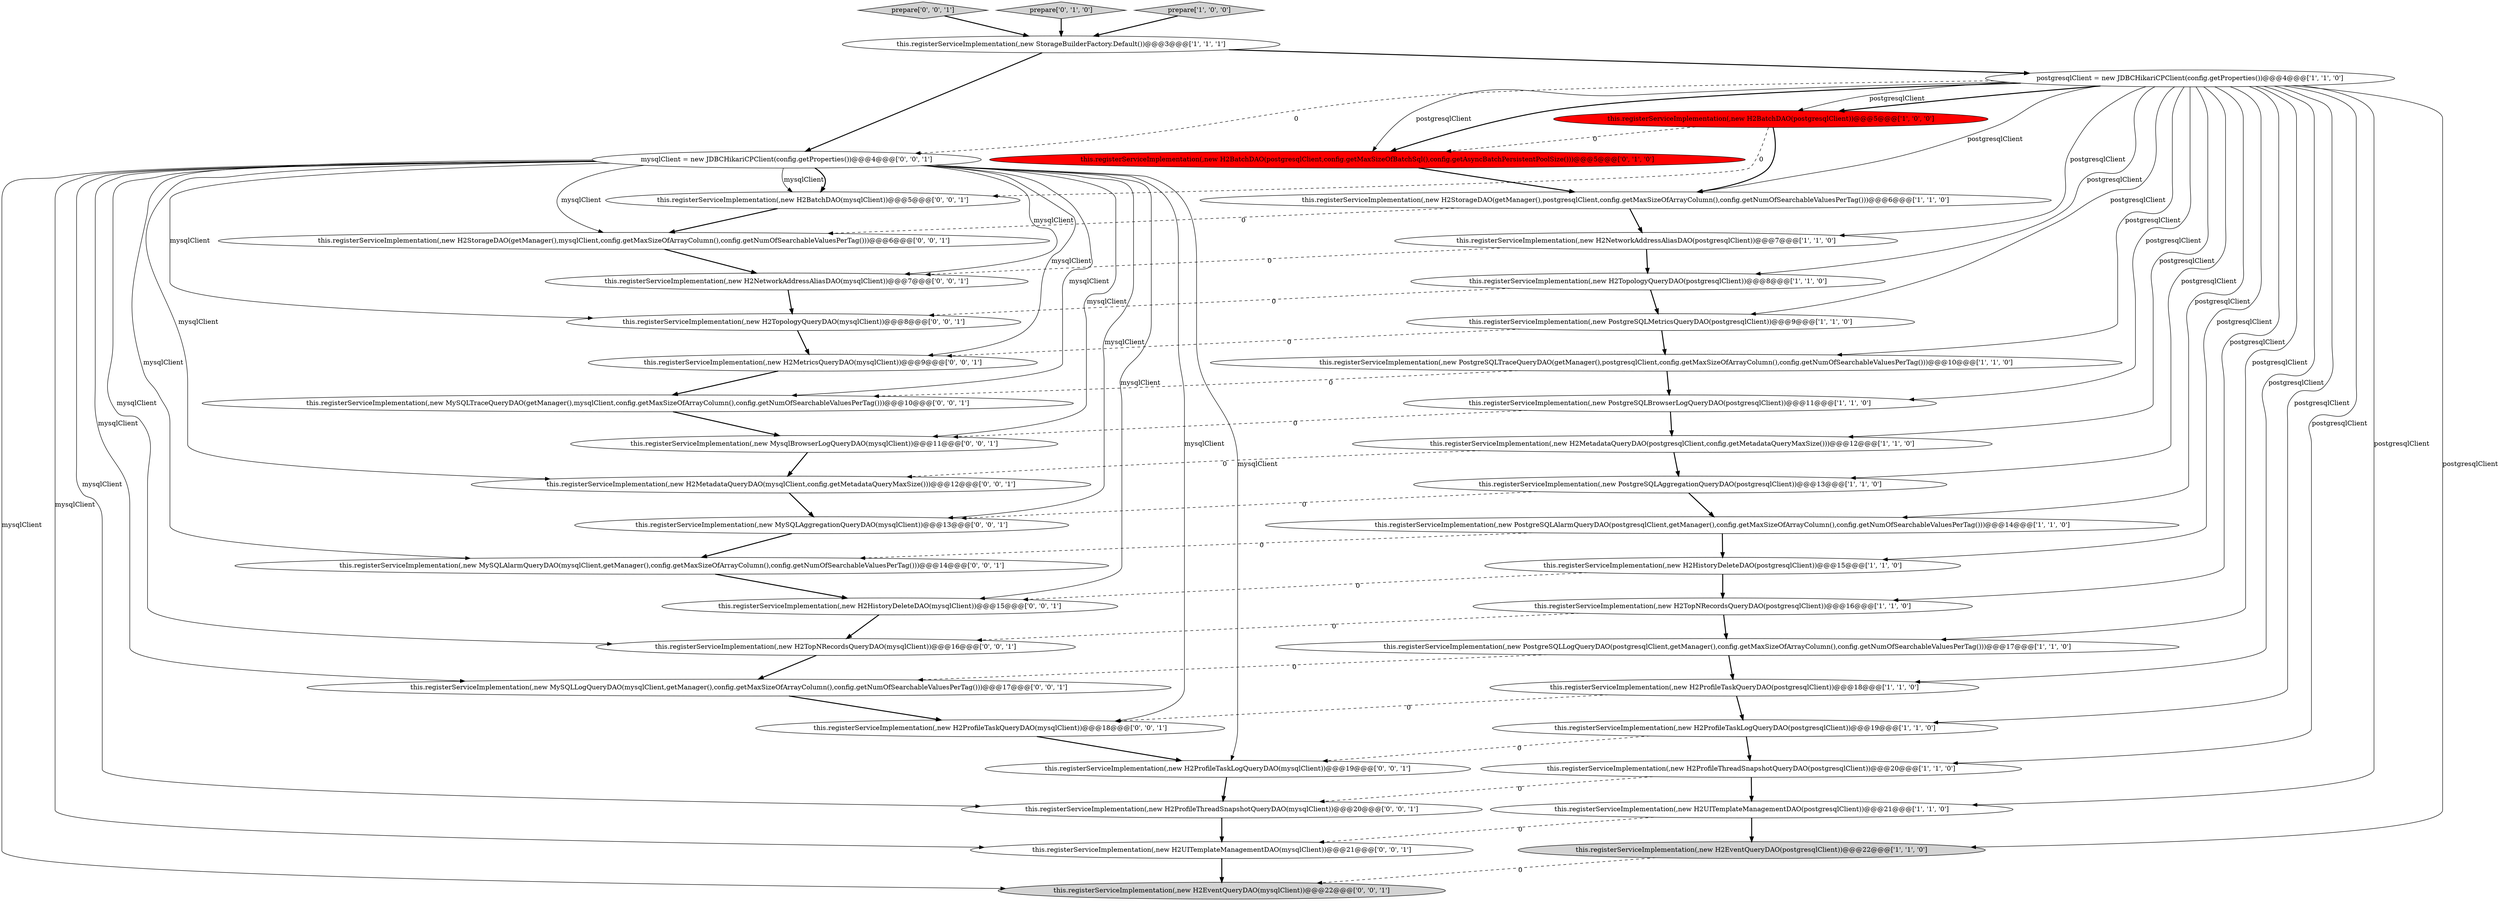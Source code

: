digraph {
24 [style = filled, label = "this.registerServiceImplementation(,new MySQLLogQueryDAO(mysqlClient,getManager(),config.getMaxSizeOfArrayColumn(),config.getNumOfSearchableValuesPerTag()))@@@17@@@['0', '0', '1']", fillcolor = white, shape = ellipse image = "AAA0AAABBB3BBB"];
8 [style = filled, label = "this.registerServiceImplementation(,new H2ProfileTaskLogQueryDAO(postgresqlClient))@@@19@@@['1', '1', '0']", fillcolor = white, shape = ellipse image = "AAA0AAABBB1BBB"];
42 [style = filled, label = "this.registerServiceImplementation(,new MySQLAggregationQueryDAO(mysqlClient))@@@13@@@['0', '0', '1']", fillcolor = white, shape = ellipse image = "AAA0AAABBB3BBB"];
17 [style = filled, label = "this.registerServiceImplementation(,new H2ProfileTaskQueryDAO(postgresqlClient))@@@18@@@['1', '1', '0']", fillcolor = white, shape = ellipse image = "AAA0AAABBB1BBB"];
15 [style = filled, label = "this.registerServiceImplementation(,new H2ProfileThreadSnapshotQueryDAO(postgresqlClient))@@@20@@@['1', '1', '0']", fillcolor = white, shape = ellipse image = "AAA0AAABBB1BBB"];
37 [style = filled, label = "this.registerServiceImplementation(,new H2MetricsQueryDAO(mysqlClient))@@@9@@@['0', '0', '1']", fillcolor = white, shape = ellipse image = "AAA0AAABBB3BBB"];
38 [style = filled, label = "prepare['0', '0', '1']", fillcolor = lightgray, shape = diamond image = "AAA0AAABBB3BBB"];
20 [style = filled, label = "this.registerServiceImplementation(,new PostgreSQLAlarmQueryDAO(postgresqlClient,getManager(),config.getMaxSizeOfArrayColumn(),config.getNumOfSearchableValuesPerTag()))@@@14@@@['1', '1', '0']", fillcolor = white, shape = ellipse image = "AAA0AAABBB1BBB"];
31 [style = filled, label = "this.registerServiceImplementation(,new H2UITemplateManagementDAO(mysqlClient))@@@21@@@['0', '0', '1']", fillcolor = white, shape = ellipse image = "AAA0AAABBB3BBB"];
33 [style = filled, label = "this.registerServiceImplementation(,new MySQLAlarmQueryDAO(mysqlClient,getManager(),config.getMaxSizeOfArrayColumn(),config.getNumOfSearchableValuesPerTag()))@@@14@@@['0', '0', '1']", fillcolor = white, shape = ellipse image = "AAA0AAABBB3BBB"];
0 [style = filled, label = "this.registerServiceImplementation(,new H2TopNRecordsQueryDAO(postgresqlClient))@@@16@@@['1', '1', '0']", fillcolor = white, shape = ellipse image = "AAA0AAABBB1BBB"];
19 [style = filled, label = "this.registerServiceImplementation(,new H2StorageDAO(getManager(),postgresqlClient,config.getMaxSizeOfArrayColumn(),config.getNumOfSearchableValuesPerTag()))@@@6@@@['1', '1', '0']", fillcolor = white, shape = ellipse image = "AAA0AAABBB1BBB"];
40 [style = filled, label = "this.registerServiceImplementation(,new MySQLTraceQueryDAO(getManager(),mysqlClient,config.getMaxSizeOfArrayColumn(),config.getNumOfSearchableValuesPerTag()))@@@10@@@['0', '0', '1']", fillcolor = white, shape = ellipse image = "AAA0AAABBB3BBB"];
4 [style = filled, label = "this.registerServiceImplementation(,new H2TopologyQueryDAO(postgresqlClient))@@@8@@@['1', '1', '0']", fillcolor = white, shape = ellipse image = "AAA0AAABBB1BBB"];
39 [style = filled, label = "this.registerServiceImplementation(,new H2HistoryDeleteDAO(mysqlClient))@@@15@@@['0', '0', '1']", fillcolor = white, shape = ellipse image = "AAA0AAABBB3BBB"];
26 [style = filled, label = "this.registerServiceImplementation(,new MysqlBrowserLogQueryDAO(mysqlClient))@@@11@@@['0', '0', '1']", fillcolor = white, shape = ellipse image = "AAA0AAABBB3BBB"];
27 [style = filled, label = "this.registerServiceImplementation(,new H2ProfileThreadSnapshotQueryDAO(mysqlClient))@@@20@@@['0', '0', '1']", fillcolor = white, shape = ellipse image = "AAA0AAABBB3BBB"];
7 [style = filled, label = "this.registerServiceImplementation(,new H2HistoryDeleteDAO(postgresqlClient))@@@15@@@['1', '1', '0']", fillcolor = white, shape = ellipse image = "AAA0AAABBB1BBB"];
41 [style = filled, label = "this.registerServiceImplementation(,new H2BatchDAO(mysqlClient))@@@5@@@['0', '0', '1']", fillcolor = white, shape = ellipse image = "AAA0AAABBB3BBB"];
30 [style = filled, label = "this.registerServiceImplementation(,new H2TopNRecordsQueryDAO(mysqlClient))@@@16@@@['0', '0', '1']", fillcolor = white, shape = ellipse image = "AAA0AAABBB3BBB"];
21 [style = filled, label = "prepare['0', '1', '0']", fillcolor = lightgray, shape = diamond image = "AAA0AAABBB2BBB"];
36 [style = filled, label = "this.registerServiceImplementation(,new H2NetworkAddressAliasDAO(mysqlClient))@@@7@@@['0', '0', '1']", fillcolor = white, shape = ellipse image = "AAA0AAABBB3BBB"];
35 [style = filled, label = "this.registerServiceImplementation(,new H2EventQueryDAO(mysqlClient))@@@22@@@['0', '0', '1']", fillcolor = lightgray, shape = ellipse image = "AAA0AAABBB3BBB"];
11 [style = filled, label = "this.registerServiceImplementation(,new PostgreSQLLogQueryDAO(postgresqlClient,getManager(),config.getMaxSizeOfArrayColumn(),config.getNumOfSearchableValuesPerTag()))@@@17@@@['1', '1', '0']", fillcolor = white, shape = ellipse image = "AAA0AAABBB1BBB"];
22 [style = filled, label = "this.registerServiceImplementation(,new H2BatchDAO(postgresqlClient,config.getMaxSizeOfBatchSql(),config.getAsyncBatchPersistentPoolSize()))@@@5@@@['0', '1', '0']", fillcolor = red, shape = ellipse image = "AAA1AAABBB2BBB"];
29 [style = filled, label = "this.registerServiceImplementation(,new H2ProfileTaskLogQueryDAO(mysqlClient))@@@19@@@['0', '0', '1']", fillcolor = white, shape = ellipse image = "AAA0AAABBB3BBB"];
14 [style = filled, label = "this.registerServiceImplementation(,new H2MetadataQueryDAO(postgresqlClient,config.getMetadataQueryMaxSize()))@@@12@@@['1', '1', '0']", fillcolor = white, shape = ellipse image = "AAA0AAABBB1BBB"];
18 [style = filled, label = "this.registerServiceImplementation(,new PostgreSQLAggregationQueryDAO(postgresqlClient))@@@13@@@['1', '1', '0']", fillcolor = white, shape = ellipse image = "AAA0AAABBB1BBB"];
34 [style = filled, label = "this.registerServiceImplementation(,new H2StorageDAO(getManager(),mysqlClient,config.getMaxSizeOfArrayColumn(),config.getNumOfSearchableValuesPerTag()))@@@6@@@['0', '0', '1']", fillcolor = white, shape = ellipse image = "AAA0AAABBB3BBB"];
23 [style = filled, label = "this.registerServiceImplementation(,new H2MetadataQueryDAO(mysqlClient,config.getMetadataQueryMaxSize()))@@@12@@@['0', '0', '1']", fillcolor = white, shape = ellipse image = "AAA0AAABBB3BBB"];
32 [style = filled, label = "this.registerServiceImplementation(,new H2TopologyQueryDAO(mysqlClient))@@@8@@@['0', '0', '1']", fillcolor = white, shape = ellipse image = "AAA0AAABBB3BBB"];
16 [style = filled, label = "this.registerServiceImplementation(,new PostgreSQLBrowserLogQueryDAO(postgresqlClient))@@@11@@@['1', '1', '0']", fillcolor = white, shape = ellipse image = "AAA0AAABBB1BBB"];
5 [style = filled, label = "this.registerServiceImplementation(,new PostgreSQLMetricsQueryDAO(postgresqlClient))@@@9@@@['1', '1', '0']", fillcolor = white, shape = ellipse image = "AAA0AAABBB1BBB"];
2 [style = filled, label = "this.registerServiceImplementation(,new StorageBuilderFactory.Default())@@@3@@@['1', '1', '1']", fillcolor = white, shape = ellipse image = "AAA0AAABBB1BBB"];
6 [style = filled, label = "this.registerServiceImplementation(,new H2BatchDAO(postgresqlClient))@@@5@@@['1', '0', '0']", fillcolor = red, shape = ellipse image = "AAA1AAABBB1BBB"];
10 [style = filled, label = "postgresqlClient = new JDBCHikariCPClient(config.getProperties())@@@4@@@['1', '1', '0']", fillcolor = white, shape = ellipse image = "AAA0AAABBB1BBB"];
25 [style = filled, label = "this.registerServiceImplementation(,new H2ProfileTaskQueryDAO(mysqlClient))@@@18@@@['0', '0', '1']", fillcolor = white, shape = ellipse image = "AAA0AAABBB3BBB"];
28 [style = filled, label = "mysqlClient = new JDBCHikariCPClient(config.getProperties())@@@4@@@['0', '0', '1']", fillcolor = white, shape = ellipse image = "AAA0AAABBB3BBB"];
13 [style = filled, label = "this.registerServiceImplementation(,new PostgreSQLTraceQueryDAO(getManager(),postgresqlClient,config.getMaxSizeOfArrayColumn(),config.getNumOfSearchableValuesPerTag()))@@@10@@@['1', '1', '0']", fillcolor = white, shape = ellipse image = "AAA0AAABBB1BBB"];
12 [style = filled, label = "this.registerServiceImplementation(,new H2UITemplateManagementDAO(postgresqlClient))@@@21@@@['1', '1', '0']", fillcolor = white, shape = ellipse image = "AAA0AAABBB1BBB"];
9 [style = filled, label = "this.registerServiceImplementation(,new H2EventQueryDAO(postgresqlClient))@@@22@@@['1', '1', '0']", fillcolor = lightgray, shape = ellipse image = "AAA0AAABBB1BBB"];
1 [style = filled, label = "this.registerServiceImplementation(,new H2NetworkAddressAliasDAO(postgresqlClient))@@@7@@@['1', '1', '0']", fillcolor = white, shape = ellipse image = "AAA0AAABBB1BBB"];
3 [style = filled, label = "prepare['1', '0', '0']", fillcolor = lightgray, shape = diamond image = "AAA0AAABBB1BBB"];
28->30 [style = solid, label="mysqlClient"];
32->37 [style = bold, label=""];
12->31 [style = dashed, label="0"];
10->28 [style = dashed, label="0"];
28->40 [style = solid, label="mysqlClient"];
25->29 [style = bold, label=""];
12->9 [style = bold, label=""];
28->34 [style = solid, label="mysqlClient"];
10->4 [style = solid, label="postgresqlClient"];
21->2 [style = bold, label=""];
16->26 [style = dashed, label="0"];
19->34 [style = dashed, label="0"];
19->1 [style = bold, label=""];
31->35 [style = bold, label=""];
6->41 [style = dashed, label="0"];
0->30 [style = dashed, label="0"];
40->26 [style = bold, label=""];
16->14 [style = bold, label=""];
28->36 [style = solid, label="mysqlClient"];
10->11 [style = solid, label="postgresqlClient"];
2->28 [style = bold, label=""];
10->5 [style = solid, label="postgresqlClient"];
10->1 [style = solid, label="postgresqlClient"];
28->27 [style = solid, label="mysqlClient"];
1->4 [style = bold, label=""];
27->31 [style = bold, label=""];
7->0 [style = bold, label=""];
13->40 [style = dashed, label="0"];
10->15 [style = solid, label="postgresqlClient"];
13->16 [style = bold, label=""];
6->22 [style = dashed, label="0"];
38->2 [style = bold, label=""];
18->42 [style = dashed, label="0"];
29->27 [style = bold, label=""];
18->20 [style = bold, label=""];
10->12 [style = solid, label="postgresqlClient"];
3->2 [style = bold, label=""];
34->36 [style = bold, label=""];
28->42 [style = solid, label="mysqlClient"];
11->17 [style = bold, label=""];
14->18 [style = bold, label=""];
15->12 [style = bold, label=""];
20->33 [style = dashed, label="0"];
20->7 [style = bold, label=""];
7->39 [style = dashed, label="0"];
28->24 [style = solid, label="mysqlClient"];
10->9 [style = solid, label="postgresqlClient"];
28->29 [style = solid, label="mysqlClient"];
5->37 [style = dashed, label="0"];
17->8 [style = bold, label=""];
30->24 [style = bold, label=""];
28->35 [style = solid, label="mysqlClient"];
28->32 [style = solid, label="mysqlClient"];
8->15 [style = bold, label=""];
10->13 [style = solid, label="postgresqlClient"];
10->8 [style = solid, label="postgresqlClient"];
22->19 [style = bold, label=""];
10->14 [style = solid, label="postgresqlClient"];
28->39 [style = solid, label="mysqlClient"];
28->25 [style = solid, label="mysqlClient"];
28->26 [style = solid, label="mysqlClient"];
0->11 [style = bold, label=""];
28->41 [style = solid, label="mysqlClient"];
2->10 [style = bold, label=""];
10->6 [style = bold, label=""];
17->25 [style = dashed, label="0"];
10->7 [style = solid, label="postgresqlClient"];
28->41 [style = bold, label=""];
23->42 [style = bold, label=""];
9->35 [style = dashed, label="0"];
14->23 [style = dashed, label="0"];
24->25 [style = bold, label=""];
5->13 [style = bold, label=""];
10->16 [style = solid, label="postgresqlClient"];
28->23 [style = solid, label="mysqlClient"];
4->5 [style = bold, label=""];
41->34 [style = bold, label=""];
8->29 [style = dashed, label="0"];
10->19 [style = solid, label="postgresqlClient"];
10->22 [style = bold, label=""];
10->18 [style = solid, label="postgresqlClient"];
10->20 [style = solid, label="postgresqlClient"];
36->32 [style = bold, label=""];
42->33 [style = bold, label=""];
6->19 [style = bold, label=""];
39->30 [style = bold, label=""];
4->32 [style = dashed, label="0"];
28->33 [style = solid, label="mysqlClient"];
1->36 [style = dashed, label="0"];
28->37 [style = solid, label="mysqlClient"];
33->39 [style = bold, label=""];
10->22 [style = solid, label="postgresqlClient"];
10->6 [style = solid, label="postgresqlClient"];
26->23 [style = bold, label=""];
11->24 [style = dashed, label="0"];
28->31 [style = solid, label="mysqlClient"];
10->17 [style = solid, label="postgresqlClient"];
15->27 [style = dashed, label="0"];
10->0 [style = solid, label="postgresqlClient"];
37->40 [style = bold, label=""];
}
